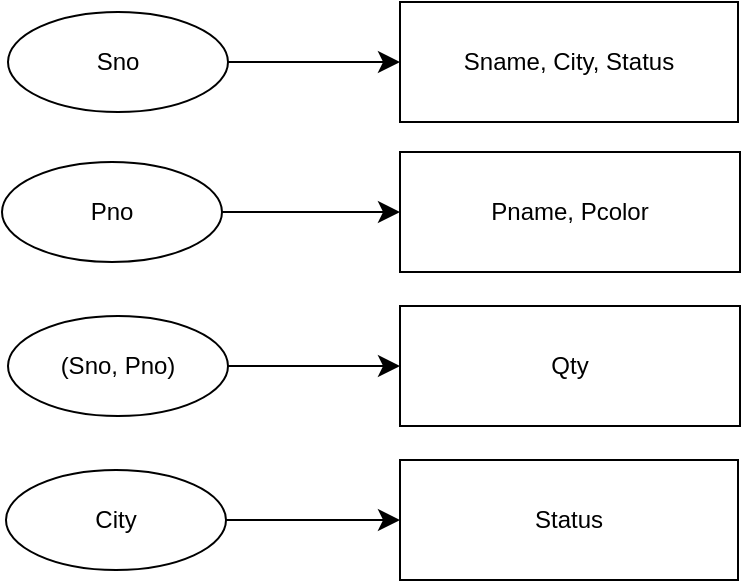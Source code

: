 <mxfile version="26.0.11">
  <diagram name="Page-1" id="YbdF6OGURDyMBWo5s-L2">
    <mxGraphModel dx="1320" dy="1007" grid="0" gridSize="10" guides="1" tooltips="1" connect="1" arrows="1" fold="1" page="0" pageScale="1" pageWidth="850" pageHeight="1100" math="0" shadow="0">
      <root>
        <mxCell id="0" />
        <mxCell id="1" parent="0" />
        <mxCell id="Nv1itEVapJG6KKWH7zvD-8" style="edgeStyle=none;curved=1;rounded=0;orthogonalLoop=1;jettySize=auto;html=1;exitX=1;exitY=0.5;exitDx=0;exitDy=0;entryX=0;entryY=0.5;entryDx=0;entryDy=0;fontSize=12;startSize=8;endSize=8;" edge="1" parent="1" source="Nv1itEVapJG6KKWH7zvD-1" target="Nv1itEVapJG6KKWH7zvD-4">
          <mxGeometry relative="1" as="geometry" />
        </mxCell>
        <mxCell id="Nv1itEVapJG6KKWH7zvD-1" value="Sno" style="ellipse;whiteSpace=wrap;html=1;strokeColor=default;align=center;verticalAlign=middle;fontFamily=Helvetica;fontSize=12;fontColor=default;fillColor=default;" vertex="1" parent="1">
          <mxGeometry x="-485" y="-326" width="110" height="50" as="geometry" />
        </mxCell>
        <mxCell id="Nv1itEVapJG6KKWH7zvD-9" style="edgeStyle=none;curved=1;rounded=0;orthogonalLoop=1;jettySize=auto;html=1;exitX=1;exitY=0.5;exitDx=0;exitDy=0;entryX=0;entryY=0.5;entryDx=0;entryDy=0;fontSize=12;startSize=8;endSize=8;" edge="1" parent="1" source="Nv1itEVapJG6KKWH7zvD-2" target="Nv1itEVapJG6KKWH7zvD-7">
          <mxGeometry relative="1" as="geometry" />
        </mxCell>
        <mxCell id="Nv1itEVapJG6KKWH7zvD-2" value="Pno" style="ellipse;whiteSpace=wrap;html=1;strokeColor=default;align=center;verticalAlign=middle;fontFamily=Helvetica;fontSize=12;fontColor=default;fillColor=default;" vertex="1" parent="1">
          <mxGeometry x="-488" y="-251" width="110" height="50" as="geometry" />
        </mxCell>
        <mxCell id="Nv1itEVapJG6KKWH7zvD-4" value="Sname, City, Status" style="rounded=0;whiteSpace=wrap;html=1;" vertex="1" parent="1">
          <mxGeometry x="-289" y="-331" width="169" height="60" as="geometry" />
        </mxCell>
        <mxCell id="Nv1itEVapJG6KKWH7zvD-7" value="Pname, Pcolor" style="rounded=0;whiteSpace=wrap;html=1;" vertex="1" parent="1">
          <mxGeometry x="-289" y="-256" width="170" height="60" as="geometry" />
        </mxCell>
        <mxCell id="Nv1itEVapJG6KKWH7zvD-12" style="edgeStyle=none;curved=1;rounded=0;orthogonalLoop=1;jettySize=auto;html=1;exitX=1;exitY=0.5;exitDx=0;exitDy=0;entryX=0;entryY=0.5;entryDx=0;entryDy=0;fontSize=12;startSize=8;endSize=8;" edge="1" parent="1" source="Nv1itEVapJG6KKWH7zvD-10" target="Nv1itEVapJG6KKWH7zvD-11">
          <mxGeometry relative="1" as="geometry" />
        </mxCell>
        <mxCell id="Nv1itEVapJG6KKWH7zvD-10" value="(Sno, Pno)" style="ellipse;whiteSpace=wrap;html=1;strokeColor=default;align=center;verticalAlign=middle;fontFamily=Helvetica;fontSize=12;fontColor=default;fillColor=default;" vertex="1" parent="1">
          <mxGeometry x="-485" y="-174" width="110" height="50" as="geometry" />
        </mxCell>
        <mxCell id="Nv1itEVapJG6KKWH7zvD-11" value="Qty" style="rounded=0;whiteSpace=wrap;html=1;" vertex="1" parent="1">
          <mxGeometry x="-289" y="-179" width="170" height="60" as="geometry" />
        </mxCell>
        <mxCell id="Nv1itEVapJG6KKWH7zvD-15" style="edgeStyle=none;curved=1;rounded=0;orthogonalLoop=1;jettySize=auto;html=1;exitX=1;exitY=0.5;exitDx=0;exitDy=0;entryX=0;entryY=0.5;entryDx=0;entryDy=0;fontSize=12;startSize=8;endSize=8;" edge="1" parent="1" source="Nv1itEVapJG6KKWH7zvD-13" target="Nv1itEVapJG6KKWH7zvD-14">
          <mxGeometry relative="1" as="geometry" />
        </mxCell>
        <mxCell id="Nv1itEVapJG6KKWH7zvD-13" value="City" style="ellipse;whiteSpace=wrap;html=1;strokeColor=default;align=center;verticalAlign=middle;fontFamily=Helvetica;fontSize=12;fontColor=default;fillColor=default;" vertex="1" parent="1">
          <mxGeometry x="-486" y="-97" width="110" height="50" as="geometry" />
        </mxCell>
        <mxCell id="Nv1itEVapJG6KKWH7zvD-14" value="Status" style="rounded=0;whiteSpace=wrap;html=1;" vertex="1" parent="1">
          <mxGeometry x="-289" y="-102" width="169" height="60" as="geometry" />
        </mxCell>
      </root>
    </mxGraphModel>
  </diagram>
</mxfile>
